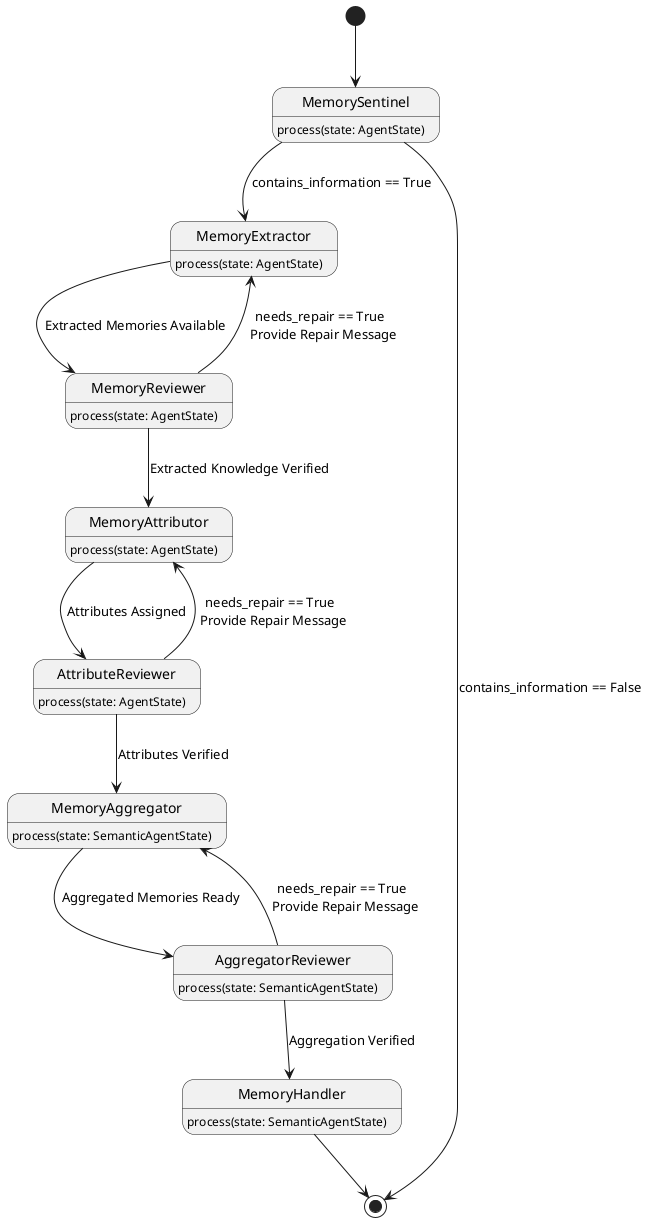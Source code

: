 @startuml
[*] --> MemorySentinel

state MemorySentinel {
    MemorySentinel: process(state: AgentState)
}

MemorySentinel --> MemoryExtractor : contains_information == True
MemorySentinel --> [*] : contains_information == False

state MemoryExtractor {
    MemoryExtractor: process(state: AgentState)
}

MemoryExtractor --> MemoryReviewer : Extracted Memories Available

state MemoryReviewer {
    MemoryReviewer: process(state: AgentState)
}

MemoryReviewer --> MemoryAttributor : Extracted Knowledge Verified
MemoryReviewer --> MemoryExtractor : needs_repair == True \n Provide Repair Message

state MemoryAttributor {
    MemoryAttributor: process(state: AgentState)
}

MemoryAttributor --> AttributeReviewer : Attributes Assigned

state AttributeReviewer {
    AttributeReviewer: process(state: AgentState)
}

AttributeReviewer --> MemoryAggregator : Attributes Verified
AttributeReviewer --> MemoryAttributor : needs_repair == True \n Provide Repair Message

state MemoryAggregator {
    MemoryAggregator: process(state: SemanticAgentState)
}

MemoryAggregator --> AggregatorReviewer : Aggregated Memories Ready

state AggregatorReviewer {
    AggregatorReviewer: process(state: SemanticAgentState)
}

AggregatorReviewer --> MemoryHandler : Aggregation Verified
AggregatorReviewer --> MemoryAggregator : needs_repair == True \n Provide Repair Message

state MemoryHandler {
    MemoryHandler: process(state: SemanticAgentState)
}

MemoryHandler --> [*]

@enduml

